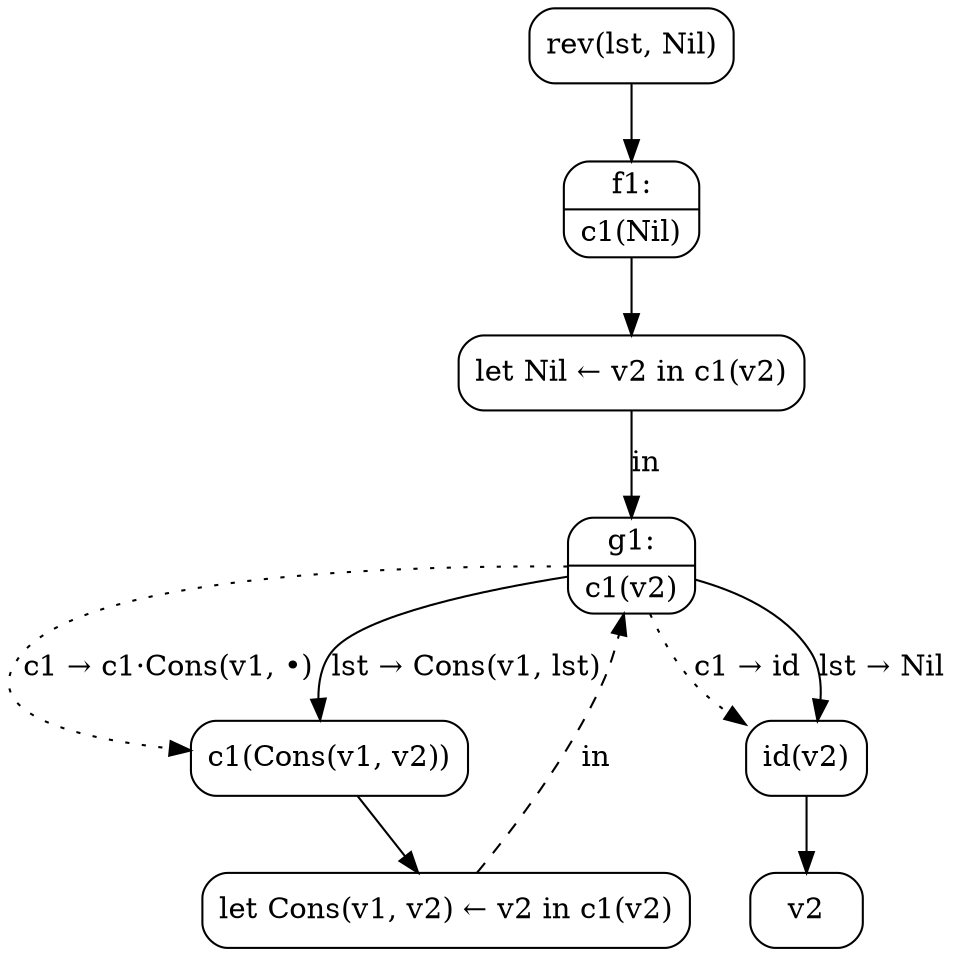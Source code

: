 digraph {
  node [shape=box, style=rounded];

  C0 [label="rev(lst, Nil)"];
  F1 [shape=record, label="{f1:|c1(Nil)}"];
  C0 -> F1;
  L1 [label="let Nil ← v2 in c1(v2)"];
  F1 -> L1;
  G1 [shape=record, label="{g1:|c1(v2)}"];
  L1 -> G1 [label="in"];
  C1 [label="c1(Cons(v1, v2))"];
  G1 -> C1 [label="lst → Cons(v1, lst)"];
  G1 -> C1 [label="c1 → c1·Cons(v1, •)", style=dotted];
  C2 [label="id(v2)"];
  G1 -> C2 [label="lst → Nil"];
  G1 -> C2 [label="c1 → id", style=dotted];
  L2 [label="let Cons(v1, v2) ← v2 in c1(v2)"];
  C1 -> L2;
  L2 -> G1 [label="in", style=dashed];
  C3 [label="v2"];
  C2 -> C3;
}
